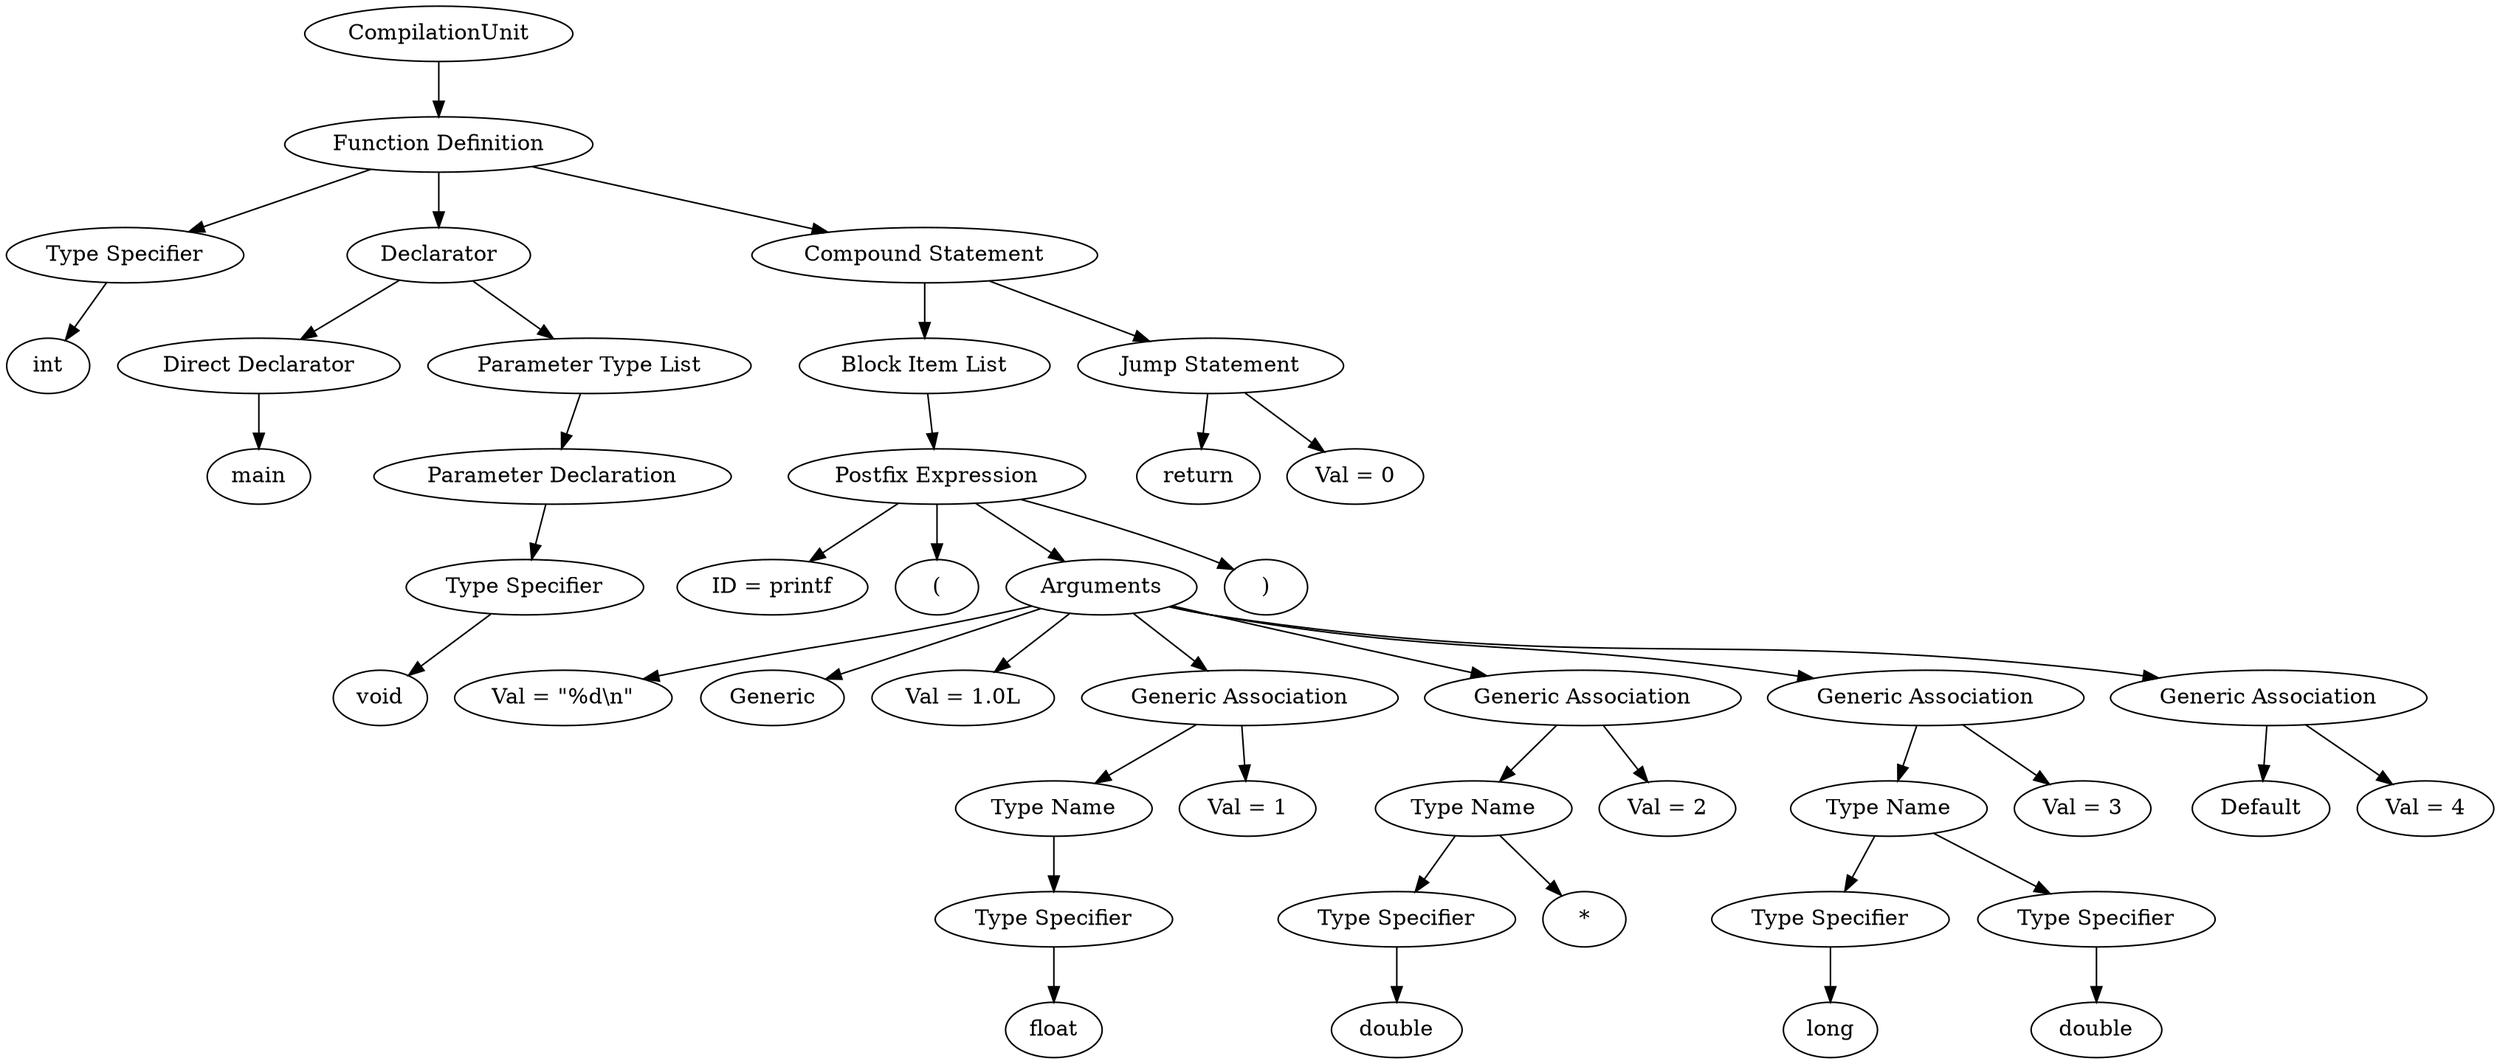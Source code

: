 digraph G {
		Q0[label="CompilationUnit"];
		Q0 -> Q1
		Q1[label="Function Definition"];
		Q1 -> Q2
		Q2[label="Type Specifier"];
		Q2 -> Q3
		Q3[label="int"];
		Q1 -> Q4
		Q4[label="Declarator"];
		Q4 -> Q5
		Q5[label="Direct Declarator"];
		Q5 -> Q6
		Q6[label="main"];
		Q4 -> Q7
		Q7[label="Parameter Type List"];
		Q7 -> Q8
		Q8[label="Parameter Declaration"];
		Q8 -> Q9
		Q9[label="Type Specifier"];
		Q9 -> Q10
		Q10[label="void"];
		Q1 -> Q11
		Q11[label="Compound Statement"];
		Q11 -> Q12
		Q12[label="Block Item List"];
		Q12 -> Q13
		Q13[label="Postfix Expression"];
		Q13 -> Q14
		Q14[label="ID = printf"];
		Q13 -> Q15
		Q15[label="("];
		Q13 -> Q16
		Q16[label="Arguments"];
		Q16 -> Q17
		Q17[label="Val = \"%d\\n\""];
		Q16 -> Q18
		Q18[label="Generic"];
		Q16 -> Q19
		Q19[label="Val = 1.0L"];
		Q16 -> Q20
		Q20[label="Generic Association"];
		Q20 -> Q21
		Q21[label="Type Name"];
		Q21 -> Q22
		Q22[label="Type Specifier"];
		Q22 -> Q23
		Q23[label="float"];
		Q20 -> Q24
		Q24[label="Val = 1"];
		Q16 -> Q25
		Q25[label="Generic Association"];
		Q25 -> Q26
		Q26[label="Type Name"];
		Q26 -> Q27
		Q27[label="Type Specifier"];
		Q27 -> Q28
		Q28[label="double"];
		Q26 -> Q29
		Q29[label="*"];
		Q25 -> Q30
		Q30[label="Val = 2"];
		Q16 -> Q31
		Q31[label="Generic Association"];
		Q31 -> Q32
		Q32[label="Type Name"];
		Q32 -> Q33
		Q33[label="Type Specifier"];
		Q33 -> Q34
		Q34[label="long"];
		Q32 -> Q35
		Q35[label="Type Specifier"];
		Q35 -> Q36
		Q36[label="double"];
		Q31 -> Q37
		Q37[label="Val = 3"];
		Q16 -> Q38
		Q38[label="Generic Association"];
		Q38 -> Q39
		Q39[label="Default"];
		Q38 -> Q40
		Q40[label="Val = 4"];
		Q13 -> Q41
		Q41[label=")"];
		Q11 -> Q42
		Q42[label="Jump Statement"];
		Q42 -> Q43
		Q43[label="return"];
		Q42 -> Q44
		Q44[label="Val = 0"];
		
}